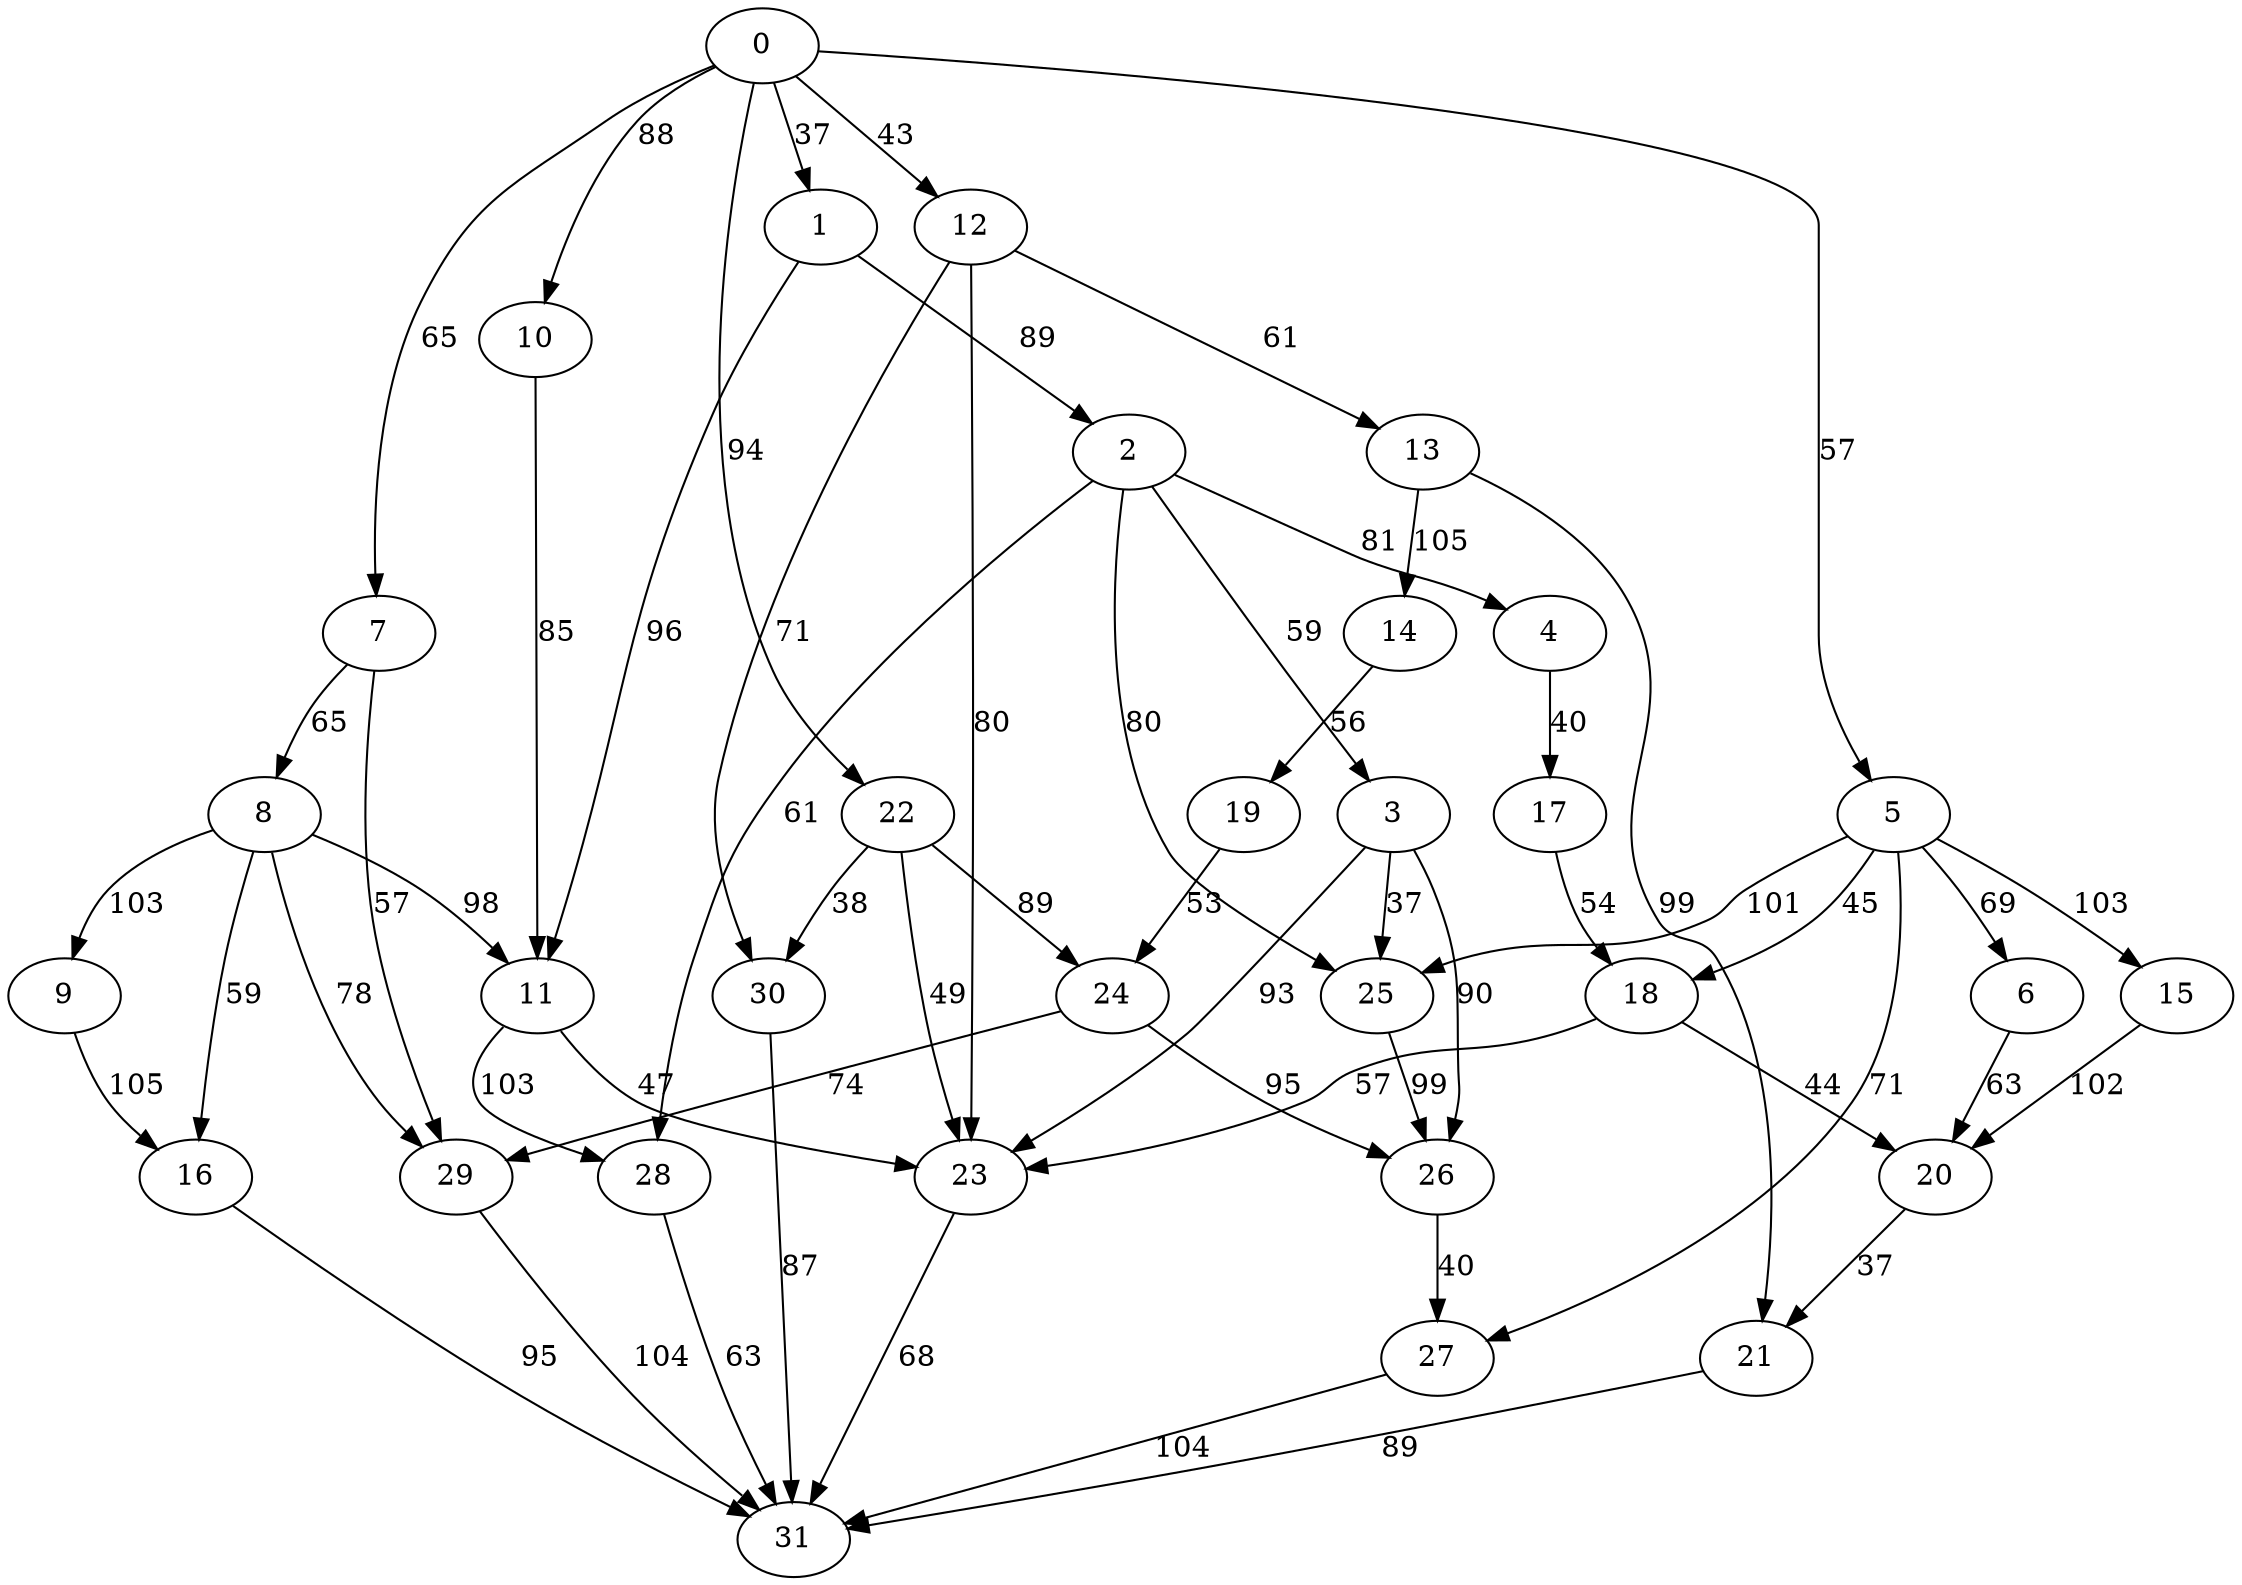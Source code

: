 digraph t40p6r7_8 {
0 -> 1 [ label = 37 ];
0 -> 5 [ label = 57 ];
0 -> 7 [ label = 65 ];
0 -> 10 [ label = 88 ];
0 -> 12 [ label = 43 ];
0 -> 22 [ label = 94 ];
1 -> 2 [ label = 89 ];
1 -> 11 [ label = 96 ];
2 -> 3 [ label = 59 ];
2 -> 4 [ label = 81 ];
2 -> 25 [ label = 80 ];
2 -> 28 [ label = 61 ];
3 -> 23 [ label = 93 ];
3 -> 25 [ label = 37 ];
3 -> 26 [ label = 90 ];
4 -> 17 [ label = 40 ];
5 -> 6 [ label = 69 ];
5 -> 15 [ label = 103 ];
5 -> 18 [ label = 45 ];
5 -> 25 [ label = 101 ];
5 -> 27 [ label = 71 ];
6 -> 20 [ label = 63 ];
7 -> 8 [ label = 65 ];
7 -> 29 [ label = 57 ];
8 -> 9 [ label = 103 ];
8 -> 11 [ label = 98 ];
8 -> 16 [ label = 59 ];
8 -> 29 [ label = 78 ];
9 -> 16 [ label = 105 ];
10 -> 11 [ label = 85 ];
11 -> 23 [ label = 47 ];
11 -> 28 [ label = 103 ];
12 -> 13 [ label = 61 ];
12 -> 23 [ label = 80 ];
12 -> 30 [ label = 71 ];
13 -> 14 [ label = 105 ];
13 -> 21 [ label = 99 ];
14 -> 19 [ label = 56 ];
15 -> 20 [ label = 102 ];
16 -> 31 [ label = 95 ];
17 -> 18 [ label = 54 ];
18 -> 20 [ label = 44 ];
18 -> 23 [ label = 57 ];
19 -> 24 [ label = 53 ];
20 -> 21 [ label = 37 ];
21 -> 31 [ label = 89 ];
22 -> 23 [ label = 49 ];
22 -> 24 [ label = 89 ];
22 -> 30 [ label = 38 ];
23 -> 31 [ label = 68 ];
24 -> 26 [ label = 95 ];
24 -> 29 [ label = 74 ];
25 -> 26 [ label = 99 ];
26 -> 27 [ label = 40 ];
27 -> 31 [ label = 104 ];
28 -> 31 [ label = 63 ];
29 -> 31 [ label = 104 ];
30 -> 31 [ label = 87 ];
 }

